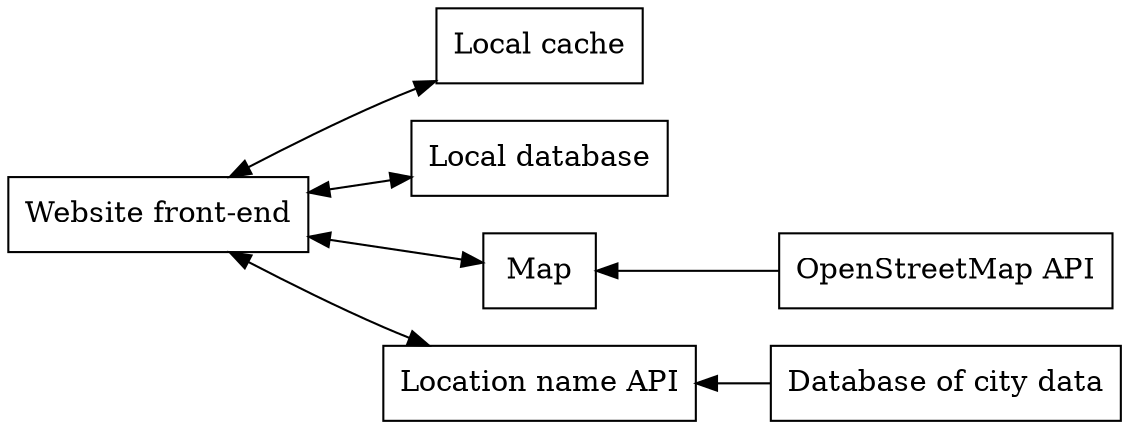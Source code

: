 digraph {
	rankdir=RL

	node [shape=rect]

	"Local cache" -> "Website front-end" [dir=both]
	"Local database" -> "Website front-end" [dir=both]
	"OpenStreetMap API" -> "Map"
	"Map" -> "Website front-end" [dir=both]
	"Database of city data" -> "Location name API"
	"Location name API" -> "Website front-end" [dir=both]
}
